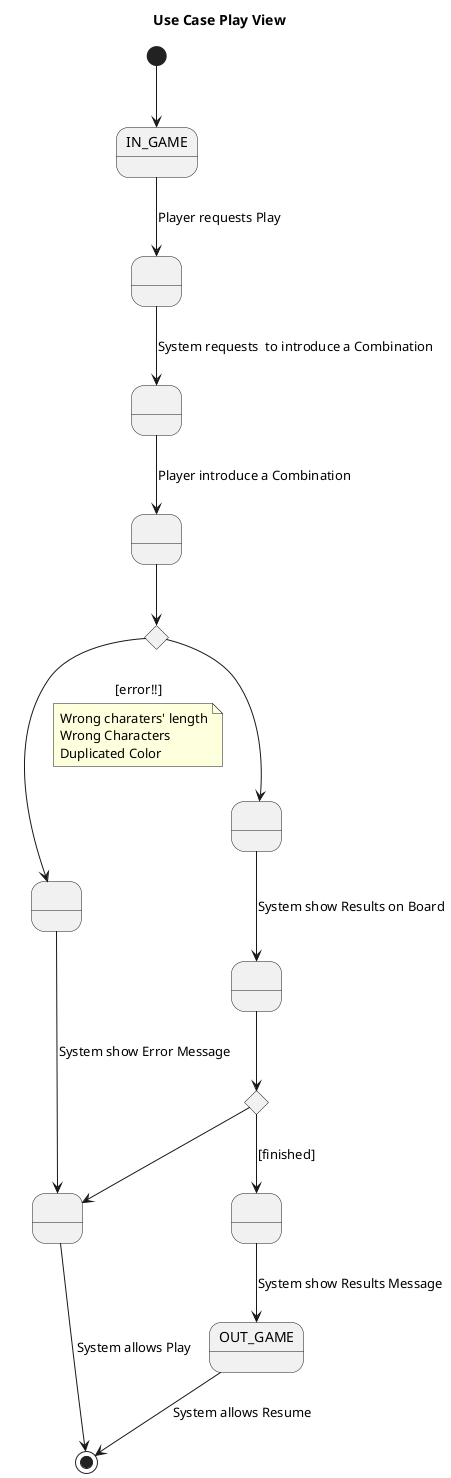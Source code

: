 @startuml UseCasePlayView
title Use Case Play View

state IN_GAME
state OUT_GAME
state A as " "
state B as " "
state C as " "
state D as " "
state E as " "
state F as " "
state G as " "
state H as " "
state if1 <<choice>>
state if2 <<choice>>

[*] --> IN_GAME
IN_GAME --> A : Player requests Play
A --> B : System requests  to introduce a Combination
B --> C : Player introduce a Combination
C --> if1
    if1 --> D : [error!!]
    note on link
        Wrong charaters' length
        Wrong Characters
        Duplicated Color
    endnote 
    D --> E : System show Error Message
    E --> [*] : System allows Play
if1 --> F 
F --> G : System show Results on Board
G --> if2
    if2 --> E
if2 --> H : [finished]
H --> OUT_GAME : System show Results Message
OUT_GAME --> [*] : System allows Resume
@enduml